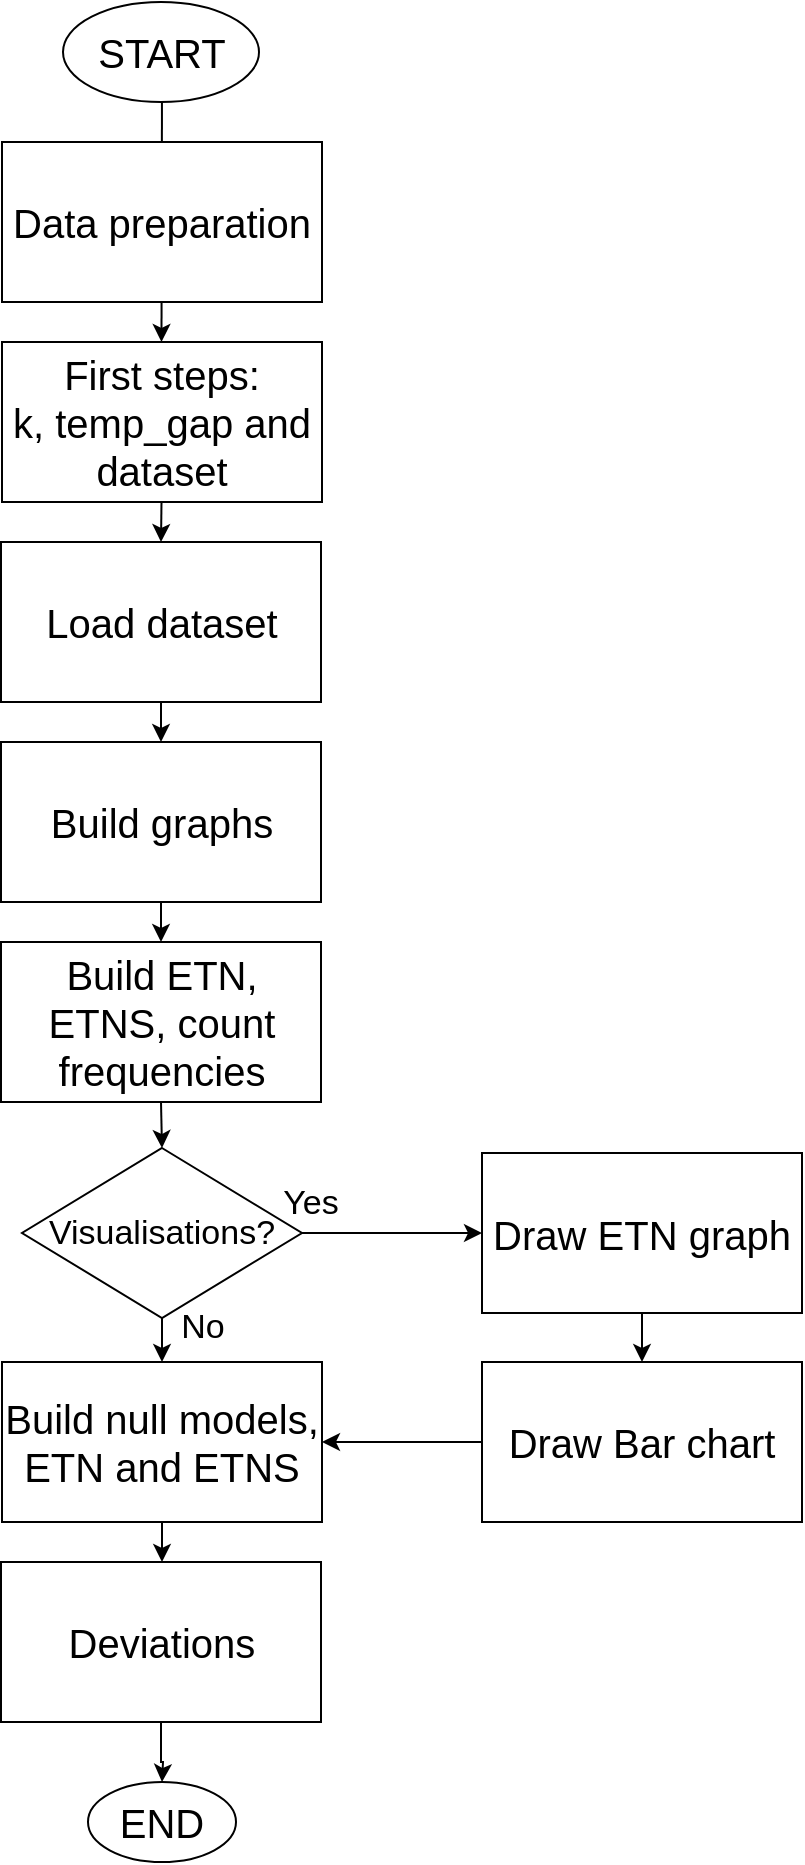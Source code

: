 <mxfile version="26.2.8">
  <diagram id="C5RBs43oDa-KdzZeNtuy" name="Page-1">
    <mxGraphModel dx="1191" dy="1315" grid="1" gridSize="10" guides="1" tooltips="1" connect="1" arrows="1" fold="1" page="1" pageScale="1" pageWidth="827" pageHeight="1169" math="0" shadow="0">
      <root>
        <mxCell id="WIyWlLk6GJQsqaUBKTNV-0" />
        <mxCell id="WIyWlLk6GJQsqaUBKTNV-1" parent="WIyWlLk6GJQsqaUBKTNV-0" />
        <mxCell id="cC4vui-e6IgSE8C8eZLL-2" value="" style="endArrow=classic;html=1;rounded=0;exitX=0.5;exitY=1;exitDx=0;exitDy=0;entryX=0.5;entryY=0;entryDx=0;entryDy=0;" parent="WIyWlLk6GJQsqaUBKTNV-1" edge="1">
          <mxGeometry width="50" height="50" relative="1" as="geometry">
            <mxPoint x="400.0" y="50" as="sourcePoint" />
            <mxPoint x="399.75" y="180" as="targetPoint" />
          </mxGeometry>
        </mxCell>
        <mxCell id="cC4vui-e6IgSE8C8eZLL-3" value="&lt;div&gt;&lt;font style=&quot;font-size: 20px;&quot;&gt;Load dataset&lt;/font&gt;&lt;/div&gt;" style="rounded=0;whiteSpace=wrap;html=1;" parent="WIyWlLk6GJQsqaUBKTNV-1" vertex="1">
          <mxGeometry x="319.5" y="280" width="160" height="80" as="geometry" />
        </mxCell>
        <mxCell id="cC4vui-e6IgSE8C8eZLL-4" value="" style="endArrow=classic;html=1;rounded=0;exitX=0.5;exitY=1;exitDx=0;exitDy=0;entryX=0.5;entryY=0;entryDx=0;entryDy=0;" parent="WIyWlLk6GJQsqaUBKTNV-1" target="cC4vui-e6IgSE8C8eZLL-3" edge="1">
          <mxGeometry width="50" height="50" relative="1" as="geometry">
            <mxPoint x="399.75" y="260" as="sourcePoint" />
            <mxPoint x="666" y="420" as="targetPoint" />
          </mxGeometry>
        </mxCell>
        <mxCell id="cC4vui-e6IgSE8C8eZLL-5" value="&lt;div&gt;&lt;font style=&quot;font-size: 20px;&quot;&gt;Build graphs&lt;/font&gt;&lt;/div&gt;" style="rounded=0;whiteSpace=wrap;html=1;" parent="WIyWlLk6GJQsqaUBKTNV-1" vertex="1">
          <mxGeometry x="319.5" y="380" width="160" height="80" as="geometry" />
        </mxCell>
        <mxCell id="cC4vui-e6IgSE8C8eZLL-6" value="" style="endArrow=classic;html=1;rounded=0;exitX=0.5;exitY=1;exitDx=0;exitDy=0;entryX=0.5;entryY=0;entryDx=0;entryDy=0;" parent="WIyWlLk6GJQsqaUBKTNV-1" source="cC4vui-e6IgSE8C8eZLL-3" target="cC4vui-e6IgSE8C8eZLL-5" edge="1">
          <mxGeometry width="50" height="50" relative="1" as="geometry">
            <mxPoint x="616" y="470" as="sourcePoint" />
            <mxPoint x="666" y="420" as="targetPoint" />
          </mxGeometry>
        </mxCell>
        <mxCell id="cC4vui-e6IgSE8C8eZLL-7" value="&lt;div&gt;&lt;font style=&quot;font-size: 20px;&quot;&gt;Build ETN, ETNS, count frequencies&lt;/font&gt;&lt;/div&gt;" style="rounded=0;whiteSpace=wrap;html=1;" parent="WIyWlLk6GJQsqaUBKTNV-1" vertex="1">
          <mxGeometry x="319.5" y="480" width="160" height="80" as="geometry" />
        </mxCell>
        <mxCell id="cC4vui-e6IgSE8C8eZLL-8" value="" style="endArrow=classic;html=1;rounded=0;exitX=0.5;exitY=1;exitDx=0;exitDy=0;entryX=0.5;entryY=0;entryDx=0;entryDy=0;" parent="WIyWlLk6GJQsqaUBKTNV-1" source="cC4vui-e6IgSE8C8eZLL-5" target="cC4vui-e6IgSE8C8eZLL-7" edge="1">
          <mxGeometry width="50" height="50" relative="1" as="geometry">
            <mxPoint x="616" y="630" as="sourcePoint" />
            <mxPoint x="666" y="580" as="targetPoint" />
          </mxGeometry>
        </mxCell>
        <mxCell id="cC4vui-e6IgSE8C8eZLL-10" value="&lt;div&gt;&lt;font style=&quot;font-size: 16px;&quot;&gt;&lt;br&gt;&lt;/font&gt;&lt;/div&gt;&lt;div&gt;&lt;font style=&quot;font-size: 17px;&quot;&gt;Visualisations?&lt;/font&gt;&lt;/div&gt;&lt;div&gt;&lt;font style=&quot;font-size: 16px;&quot;&gt;&lt;br&gt;&lt;/font&gt;&lt;/div&gt;" style="rhombus;whiteSpace=wrap;html=1;" parent="WIyWlLk6GJQsqaUBKTNV-1" vertex="1">
          <mxGeometry x="330" y="583" width="140" height="85" as="geometry" />
        </mxCell>
        <mxCell id="cC4vui-e6IgSE8C8eZLL-11" value="" style="endArrow=classic;html=1;rounded=0;exitX=1;exitY=0.5;exitDx=0;exitDy=0;entryX=0;entryY=0.5;entryDx=0;entryDy=0;" parent="WIyWlLk6GJQsqaUBKTNV-1" source="cC4vui-e6IgSE8C8eZLL-10" target="N2DyJ6jGecNc5j2qdSVy-2" edge="1">
          <mxGeometry width="50" height="50" relative="1" as="geometry">
            <mxPoint x="616" y="630" as="sourcePoint" />
            <mxPoint x="510" y="660" as="targetPoint" />
          </mxGeometry>
        </mxCell>
        <mxCell id="cC4vui-e6IgSE8C8eZLL-12" value="" style="endArrow=classic;html=1;rounded=0;entryX=0.5;entryY=0;entryDx=0;entryDy=0;exitX=0.5;exitY=1;exitDx=0;exitDy=0;" parent="WIyWlLk6GJQsqaUBKTNV-1" source="cC4vui-e6IgSE8C8eZLL-7" target="cC4vui-e6IgSE8C8eZLL-10" edge="1">
          <mxGeometry width="50" height="50" relative="1" as="geometry">
            <mxPoint x="616" y="630" as="sourcePoint" />
            <mxPoint x="666" y="580" as="targetPoint" />
          </mxGeometry>
        </mxCell>
        <mxCell id="cC4vui-e6IgSE8C8eZLL-13" value="&lt;font style=&quot;font-size: 17px;&quot;&gt;Yes&lt;/font&gt;" style="text;html=1;align=center;verticalAlign=middle;resizable=0;points=[];autosize=1;strokeColor=none;fillColor=none;" parent="WIyWlLk6GJQsqaUBKTNV-1" vertex="1">
          <mxGeometry x="448.5" y="595.5" width="50" height="30" as="geometry" />
        </mxCell>
        <mxCell id="cC4vui-e6IgSE8C8eZLL-18" value="" style="edgeStyle=orthogonalEdgeStyle;rounded=0;orthogonalLoop=1;jettySize=auto;html=1;" parent="WIyWlLk6GJQsqaUBKTNV-1" source="cC4vui-e6IgSE8C8eZLL-14" target="cC4vui-e6IgSE8C8eZLL-17" edge="1">
          <mxGeometry relative="1" as="geometry" />
        </mxCell>
        <mxCell id="cC4vui-e6IgSE8C8eZLL-14" value="&lt;font style=&quot;font-size: 20px;&quot;&gt;Draw Bar chart&lt;/font&gt;" style="rounded=0;whiteSpace=wrap;html=1;" parent="WIyWlLk6GJQsqaUBKTNV-1" vertex="1">
          <mxGeometry x="560" y="690" width="160" height="80" as="geometry" />
        </mxCell>
        <mxCell id="cC4vui-e6IgSE8C8eZLL-15" value="" style="endArrow=classic;html=1;rounded=0;entryX=0.5;entryY=0;entryDx=0;entryDy=0;exitX=0.5;exitY=1;exitDx=0;exitDy=0;" parent="WIyWlLk6GJQsqaUBKTNV-1" source="N2DyJ6jGecNc5j2qdSVy-2" target="cC4vui-e6IgSE8C8eZLL-14" edge="1">
          <mxGeometry width="50" height="50" relative="1" as="geometry">
            <mxPoint x="560" y="690" as="sourcePoint" />
            <mxPoint x="606" y="650" as="targetPoint" />
          </mxGeometry>
        </mxCell>
        <mxCell id="cC4vui-e6IgSE8C8eZLL-16" value="" style="endArrow=classic;html=1;rounded=0;exitX=0.5;exitY=1;exitDx=0;exitDy=0;" parent="WIyWlLk6GJQsqaUBKTNV-1" source="cC4vui-e6IgSE8C8eZLL-10" target="cC4vui-e6IgSE8C8eZLL-17" edge="1">
          <mxGeometry width="50" height="50" relative="1" as="geometry">
            <mxPoint x="556" y="700" as="sourcePoint" />
            <mxPoint x="400" y="710" as="targetPoint" />
          </mxGeometry>
        </mxCell>
        <mxCell id="cC4vui-e6IgSE8C8eZLL-20" value="" style="edgeStyle=orthogonalEdgeStyle;rounded=0;orthogonalLoop=1;jettySize=auto;html=1;" parent="WIyWlLk6GJQsqaUBKTNV-1" source="cC4vui-e6IgSE8C8eZLL-17" target="cC4vui-e6IgSE8C8eZLL-19" edge="1">
          <mxGeometry relative="1" as="geometry" />
        </mxCell>
        <mxCell id="cC4vui-e6IgSE8C8eZLL-17" value="&lt;font style=&quot;font-size: 20px;&quot;&gt;Build null models, ETN and ETNS&lt;/font&gt;" style="rounded=0;whiteSpace=wrap;html=1;" parent="WIyWlLk6GJQsqaUBKTNV-1" vertex="1">
          <mxGeometry x="320" y="690" width="160" height="80" as="geometry" />
        </mxCell>
        <mxCell id="cC4vui-e6IgSE8C8eZLL-23" value="" style="edgeStyle=orthogonalEdgeStyle;rounded=0;orthogonalLoop=1;jettySize=auto;html=1;" parent="WIyWlLk6GJQsqaUBKTNV-1" source="cC4vui-e6IgSE8C8eZLL-19" edge="1">
          <mxGeometry relative="1" as="geometry">
            <mxPoint x="400" y="900" as="targetPoint" />
          </mxGeometry>
        </mxCell>
        <mxCell id="cC4vui-e6IgSE8C8eZLL-19" value="&lt;font style=&quot;font-size: 20px;&quot;&gt;Deviations&lt;/font&gt;" style="rounded=0;whiteSpace=wrap;html=1;" parent="WIyWlLk6GJQsqaUBKTNV-1" vertex="1">
          <mxGeometry x="319.5" y="790" width="160" height="80" as="geometry" />
        </mxCell>
        <mxCell id="cC4vui-e6IgSE8C8eZLL-21" value="&lt;font style=&quot;font-size: 20px;&quot;&gt;END&lt;/font&gt;" style="ellipse;whiteSpace=wrap;html=1;" parent="WIyWlLk6GJQsqaUBKTNV-1" vertex="1">
          <mxGeometry x="363" y="900" width="74" height="40" as="geometry" />
        </mxCell>
        <mxCell id="cC4vui-e6IgSE8C8eZLL-22" value="&lt;div&gt;&lt;font style=&quot;font-size: 20px;&quot;&gt;START&lt;/font&gt;&lt;/div&gt;" style="ellipse;whiteSpace=wrap;html=1;" parent="WIyWlLk6GJQsqaUBKTNV-1" vertex="1">
          <mxGeometry x="350.5" y="10" width="98" height="50" as="geometry" />
        </mxCell>
        <mxCell id="cC4vui-e6IgSE8C8eZLL-24" value="&lt;div&gt;&lt;font style=&quot;font-size: 17px;&quot;&gt;No&lt;/font&gt;&lt;/div&gt;" style="text;html=1;align=center;verticalAlign=middle;resizable=0;points=[];autosize=1;strokeColor=none;fillColor=none;" parent="WIyWlLk6GJQsqaUBKTNV-1" vertex="1">
          <mxGeometry x="395" y="658" width="50" height="30" as="geometry" />
        </mxCell>
        <mxCell id="N2DyJ6jGecNc5j2qdSVy-0" value="&lt;div&gt;&lt;font style=&quot;font-size: 20px;&quot;&gt;First steps:&lt;/font&gt;&lt;/div&gt;&lt;div&gt;&lt;font style=&quot;font-size: 20px;&quot;&gt;k, temp_gap and dataset&lt;/font&gt;&lt;/div&gt;" style="rounded=0;whiteSpace=wrap;html=1;" vertex="1" parent="WIyWlLk6GJQsqaUBKTNV-1">
          <mxGeometry x="320" y="180" width="160" height="80" as="geometry" />
        </mxCell>
        <mxCell id="N2DyJ6jGecNc5j2qdSVy-1" value="&lt;div&gt;&lt;font style=&quot;font-size: 20px;&quot;&gt;Data preparation&lt;/font&gt;&lt;/div&gt;" style="rounded=0;whiteSpace=wrap;html=1;" vertex="1" parent="WIyWlLk6GJQsqaUBKTNV-1">
          <mxGeometry x="320" y="80" width="160" height="80" as="geometry" />
        </mxCell>
        <mxCell id="N2DyJ6jGecNc5j2qdSVy-2" value="&lt;div&gt;&lt;font style=&quot;font-size: 20px;&quot;&gt;Draw ETN graph&lt;/font&gt;&lt;/div&gt;" style="rounded=0;whiteSpace=wrap;html=1;" vertex="1" parent="WIyWlLk6GJQsqaUBKTNV-1">
          <mxGeometry x="560" y="585.5" width="160" height="80" as="geometry" />
        </mxCell>
      </root>
    </mxGraphModel>
  </diagram>
</mxfile>
